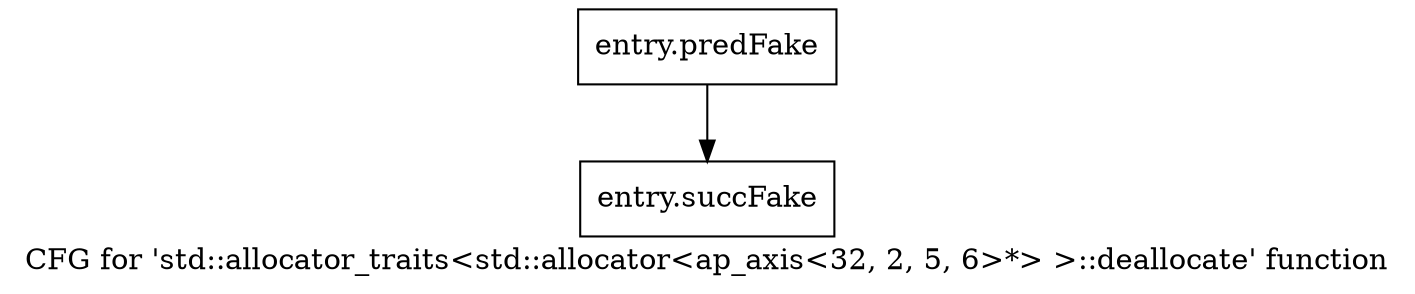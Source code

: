 digraph "CFG for 'std::allocator_traits\<std::allocator\<ap_axis\<32, 2, 5, 6\>*\> \>::deallocate' function" {
	label="CFG for 'std::allocator_traits\<std::allocator\<ap_axis\<32, 2, 5, 6\>*\> \>::deallocate' function";

	Node0x47b7f90 [shape=record,filename="",linenumber="",label="{entry.predFake}"];
	Node0x47b7f90 -> Node0x47ab330[ callList="" memoryops="" filename="/proj/xbuilds/2019.2_0801_1/installs/lin64/Vivado/HEAD/tps/lnx64/gcc-6.2.0/lib/gcc/x86_64-pc-linux-gnu/6.2.0/../../../../include/c++/6.2.0/bits/alloc_traits.h"];
	Node0x47ab330 [shape=record,filename="/proj/xbuilds/2019.2_0801_1/installs/lin64/Vivado/HEAD/tps/lnx64/gcc-6.2.0/lib/gcc/x86_64-pc-linux-gnu/6.2.0/../../../../include/c++/6.2.0/bits/alloc_traits.h",linenumber="442",label="{entry.succFake}"];
}
